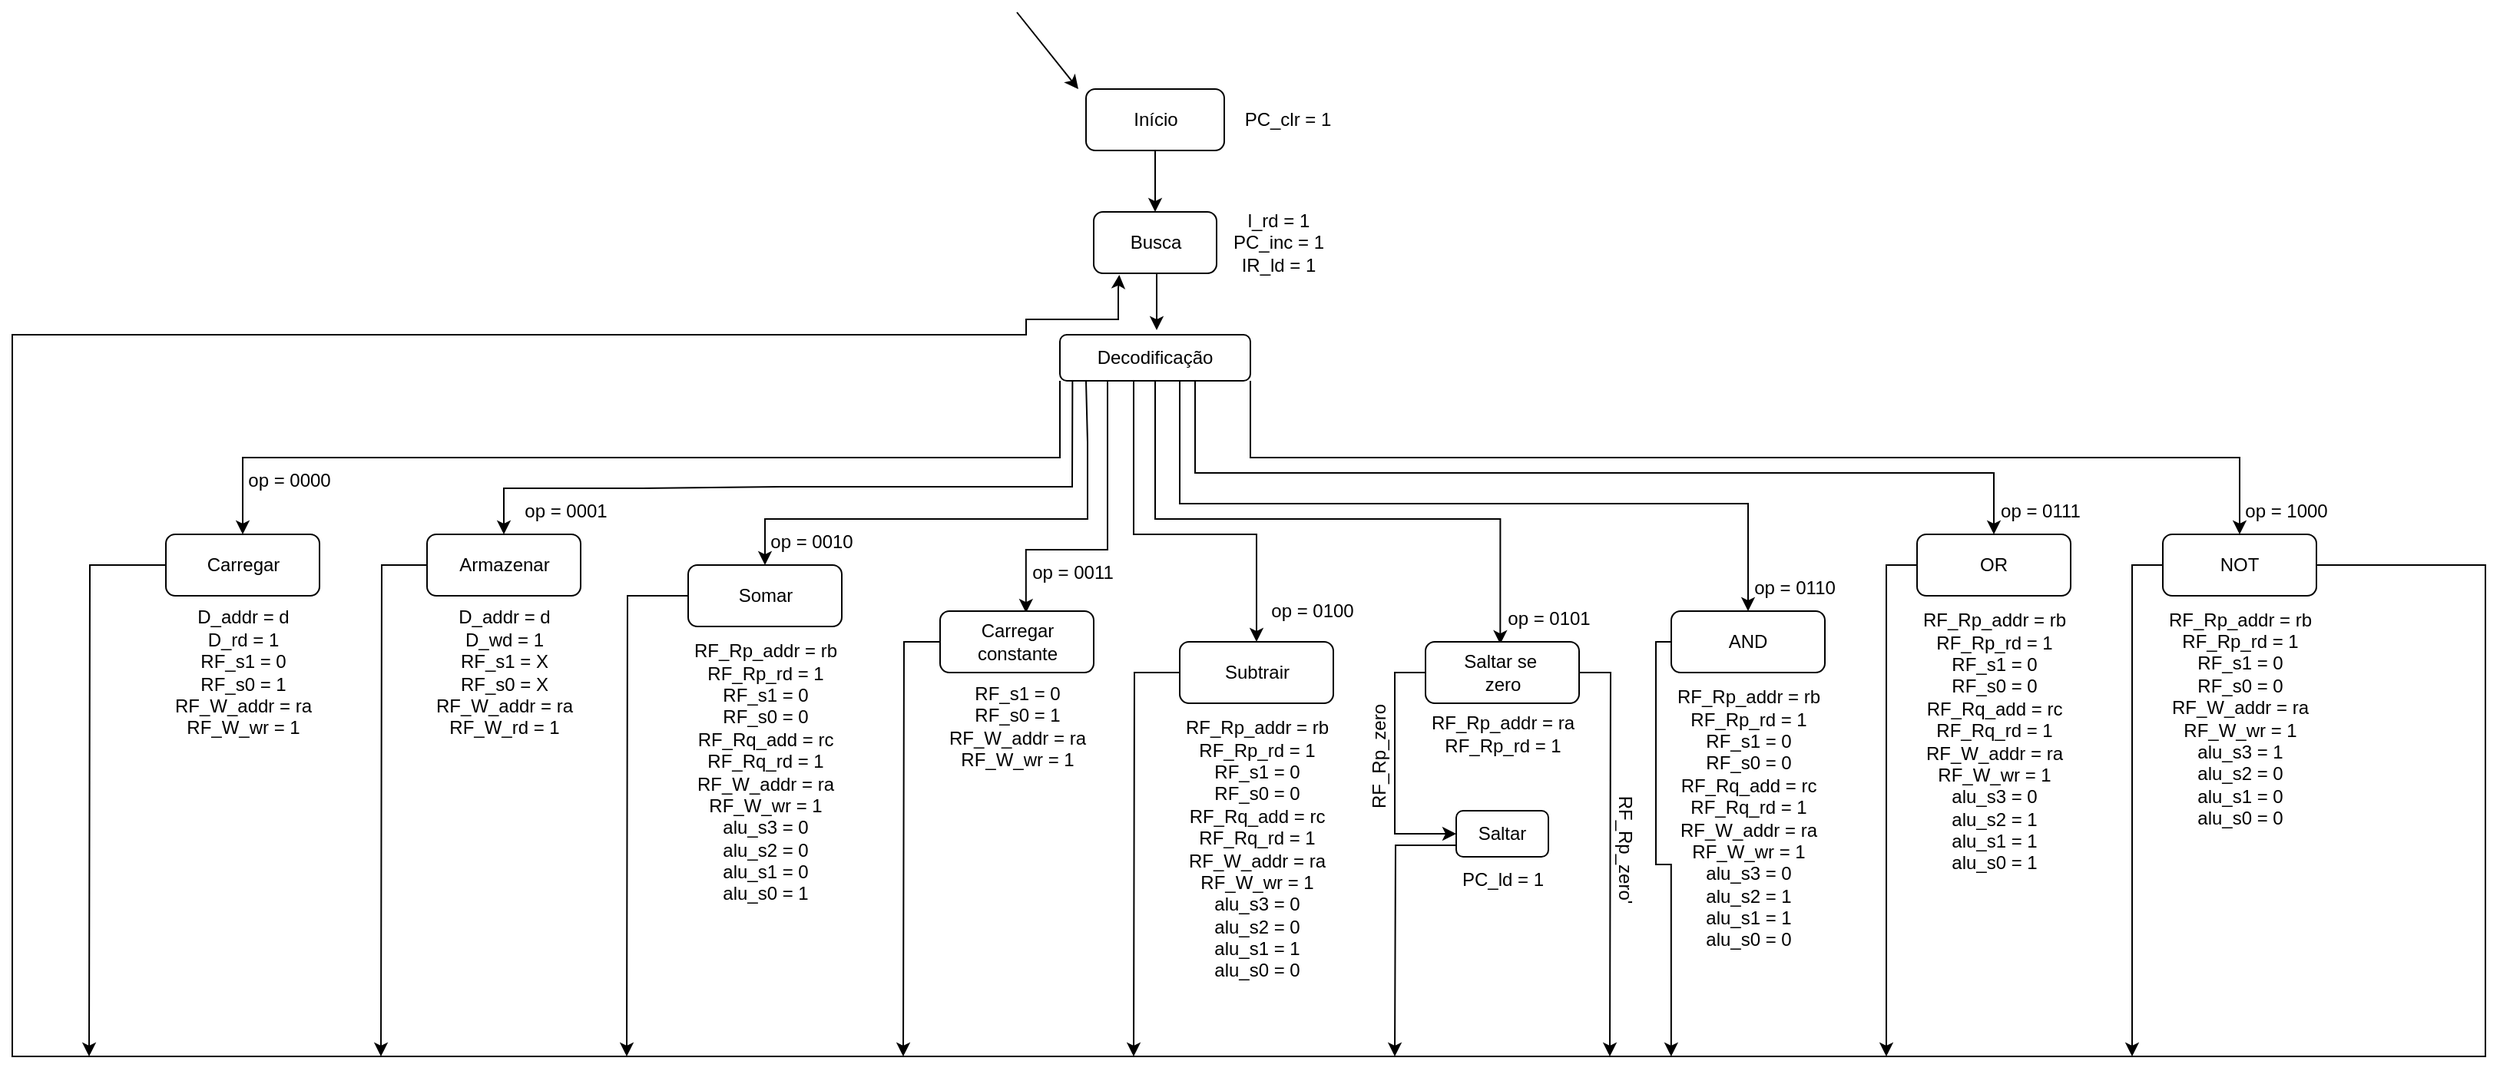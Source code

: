 <mxfile version="21.6.3" type="github">
  <diagram name="Page-1" id="TQiY2bgFi70chmA_Tr3e">
    <mxGraphModel dx="2220" dy="1927" grid="1" gridSize="10" guides="1" tooltips="1" connect="1" arrows="1" fold="1" page="1" pageScale="1" pageWidth="827" pageHeight="1169" math="0" shadow="0">
      <root>
        <mxCell id="0" />
        <mxCell id="1" parent="0" />
        <mxCell id="GypIecGDj1aesdgjWcYJ-8" style="edgeStyle=orthogonalEdgeStyle;rounded=0;orthogonalLoop=1;jettySize=auto;html=1;exitX=0.5;exitY=1;exitDx=0;exitDy=0;entryX=0.5;entryY=0;entryDx=0;entryDy=0;" edge="1" parent="1" source="cVuXxNXlXp5hQWQIQ9WC-1" target="cVuXxNXlXp5hQWQIQ9WC-3">
          <mxGeometry relative="1" as="geometry" />
        </mxCell>
        <mxCell id="cVuXxNXlXp5hQWQIQ9WC-1" value="" style="rounded=1;whiteSpace=wrap;html=1;" parent="1" vertex="1">
          <mxGeometry x="369" y="30" width="90" height="40" as="geometry" />
        </mxCell>
        <mxCell id="cVuXxNXlXp5hQWQIQ9WC-2" value="Início" style="text;html=1;align=center;verticalAlign=middle;resizable=0;points=[];autosize=1;strokeColor=none;fillColor=none;" parent="1" vertex="1">
          <mxGeometry x="389" y="35" width="50" height="30" as="geometry" />
        </mxCell>
        <mxCell id="GypIecGDj1aesdgjWcYJ-9" style="edgeStyle=orthogonalEdgeStyle;rounded=0;orthogonalLoop=1;jettySize=auto;html=1;exitX=0.5;exitY=1;exitDx=0;exitDy=0;entryX=0.51;entryY=-0.1;entryDx=0;entryDy=0;entryPerimeter=0;" edge="1" parent="1" source="cVuXxNXlXp5hQWQIQ9WC-3">
          <mxGeometry relative="1" as="geometry">
            <mxPoint x="415" y="187.0" as="targetPoint" />
          </mxGeometry>
        </mxCell>
        <mxCell id="cVuXxNXlXp5hQWQIQ9WC-3" value="" style="rounded=1;whiteSpace=wrap;html=1;" parent="1" vertex="1">
          <mxGeometry x="374" y="110" width="80" height="40" as="geometry" />
        </mxCell>
        <mxCell id="cVuXxNXlXp5hQWQIQ9WC-4" value="Busca" style="text;html=1;align=center;verticalAlign=middle;resizable=0;points=[];autosize=1;strokeColor=none;fillColor=none;" parent="1" vertex="1">
          <mxGeometry x="384" y="115" width="60" height="30" as="geometry" />
        </mxCell>
        <mxCell id="GypIecGDj1aesdgjWcYJ-10" style="edgeStyle=orthogonalEdgeStyle;rounded=0;orthogonalLoop=1;jettySize=auto;html=1;exitX=0;exitY=1;exitDx=0;exitDy=0;entryX=0.5;entryY=0;entryDx=0;entryDy=0;" edge="1" parent="1" source="cVuXxNXlXp5hQWQIQ9WC-5" target="cVuXxNXlXp5hQWQIQ9WC-7">
          <mxGeometry relative="1" as="geometry" />
        </mxCell>
        <mxCell id="GypIecGDj1aesdgjWcYJ-12" style="edgeStyle=orthogonalEdgeStyle;rounded=0;orthogonalLoop=1;jettySize=auto;html=1;exitX=1;exitY=1;exitDx=0;exitDy=0;entryX=0.5;entryY=0;entryDx=0;entryDy=0;" edge="1" parent="1" source="cVuXxNXlXp5hQWQIQ9WC-5" target="cVuXxNXlXp5hQWQIQ9WC-15">
          <mxGeometry relative="1" as="geometry" />
        </mxCell>
        <mxCell id="GypIecGDj1aesdgjWcYJ-18" style="edgeStyle=orthogonalEdgeStyle;rounded=0;orthogonalLoop=1;jettySize=auto;html=1;exitX=0.25;exitY=1;exitDx=0;exitDy=0;entryX=0.574;entryY=0.028;entryDx=0;entryDy=0;entryPerimeter=0;" edge="1" parent="1" source="cVuXxNXlXp5hQWQIQ9WC-5" target="GypIecGDj1aesdgjWcYJ-1">
          <mxGeometry relative="1" as="geometry">
            <mxPoint x="330" y="330" as="targetPoint" />
            <Array as="points">
              <mxPoint x="383" y="330" />
              <mxPoint x="330" y="330" />
            </Array>
          </mxGeometry>
        </mxCell>
        <mxCell id="GypIecGDj1aesdgjWcYJ-20" style="edgeStyle=orthogonalEdgeStyle;rounded=0;orthogonalLoop=1;jettySize=auto;html=1;exitX=0.5;exitY=1;exitDx=0;exitDy=0;entryX=0.481;entryY=0.038;entryDx=0;entryDy=0;entryPerimeter=0;" edge="1" parent="1" source="cVuXxNXlXp5hQWQIQ9WC-5" target="GypIecGDj1aesdgjWcYJ-3">
          <mxGeometry relative="1" as="geometry">
            <mxPoint x="640" y="310" as="targetPoint" />
            <Array as="points">
              <mxPoint x="414" y="310" />
              <mxPoint x="639" y="310" />
            </Array>
          </mxGeometry>
        </mxCell>
        <mxCell id="GypIecGDj1aesdgjWcYJ-24" style="edgeStyle=orthogonalEdgeStyle;rounded=0;orthogonalLoop=1;jettySize=auto;html=1;exitX=0.75;exitY=1;exitDx=0;exitDy=0;entryX=0.5;entryY=0;entryDx=0;entryDy=0;" edge="1" parent="1" source="cVuXxNXlXp5hQWQIQ9WC-5" target="cVuXxNXlXp5hQWQIQ9WC-14">
          <mxGeometry relative="1" as="geometry">
            <mxPoint x="860" y="300" as="targetPoint" />
            <Array as="points">
              <mxPoint x="440" y="220" />
              <mxPoint x="440" y="280" />
              <mxPoint x="960" y="280" />
            </Array>
          </mxGeometry>
        </mxCell>
        <mxCell id="cVuXxNXlXp5hQWQIQ9WC-5" value="Decodificação" style="rounded=1;whiteSpace=wrap;html=1;" parent="1" vertex="1">
          <mxGeometry x="352" y="190" width="124" height="30" as="geometry" />
        </mxCell>
        <mxCell id="GypIecGDj1aesdgjWcYJ-54" style="edgeStyle=orthogonalEdgeStyle;rounded=0;orthogonalLoop=1;jettySize=auto;html=1;exitX=0;exitY=0.5;exitDx=0;exitDy=0;" edge="1" parent="1" source="cVuXxNXlXp5hQWQIQ9WC-7">
          <mxGeometry relative="1" as="geometry">
            <mxPoint x="-280" y="660" as="targetPoint" />
          </mxGeometry>
        </mxCell>
        <mxCell id="cVuXxNXlXp5hQWQIQ9WC-7" value="" style="rounded=1;whiteSpace=wrap;html=1;" parent="1" vertex="1">
          <mxGeometry x="-230" y="320" width="100" height="40" as="geometry" />
        </mxCell>
        <mxCell id="GypIecGDj1aesdgjWcYJ-55" style="edgeStyle=orthogonalEdgeStyle;rounded=0;orthogonalLoop=1;jettySize=auto;html=1;exitX=0;exitY=0.5;exitDx=0;exitDy=0;" edge="1" parent="1" source="cVuXxNXlXp5hQWQIQ9WC-8">
          <mxGeometry relative="1" as="geometry">
            <mxPoint x="-90" y="660" as="targetPoint" />
          </mxGeometry>
        </mxCell>
        <mxCell id="cVuXxNXlXp5hQWQIQ9WC-8" value="" style="rounded=1;whiteSpace=wrap;html=1;" parent="1" vertex="1">
          <mxGeometry x="-60" y="320" width="100" height="40" as="geometry" />
        </mxCell>
        <mxCell id="GypIecGDj1aesdgjWcYJ-56" style="edgeStyle=orthogonalEdgeStyle;rounded=0;orthogonalLoop=1;jettySize=auto;html=1;exitX=0;exitY=0.5;exitDx=0;exitDy=0;" edge="1" parent="1" source="cVuXxNXlXp5hQWQIQ9WC-9">
          <mxGeometry relative="1" as="geometry">
            <mxPoint x="70" y="660" as="targetPoint" />
          </mxGeometry>
        </mxCell>
        <mxCell id="cVuXxNXlXp5hQWQIQ9WC-9" value="" style="rounded=1;whiteSpace=wrap;html=1;" parent="1" vertex="1">
          <mxGeometry x="110" y="340" width="100" height="40" as="geometry" />
        </mxCell>
        <mxCell id="GypIecGDj1aesdgjWcYJ-57" style="edgeStyle=orthogonalEdgeStyle;rounded=0;orthogonalLoop=1;jettySize=auto;html=1;exitX=0;exitY=0.5;exitDx=0;exitDy=0;" edge="1" parent="1" source="cVuXxNXlXp5hQWQIQ9WC-10">
          <mxGeometry relative="1" as="geometry">
            <mxPoint x="250" y="660" as="targetPoint" />
          </mxGeometry>
        </mxCell>
        <mxCell id="cVuXxNXlXp5hQWQIQ9WC-10" value="" style="rounded=1;whiteSpace=wrap;html=1;" parent="1" vertex="1">
          <mxGeometry x="274" y="370" width="100" height="40" as="geometry" />
        </mxCell>
        <mxCell id="GypIecGDj1aesdgjWcYJ-58" style="edgeStyle=orthogonalEdgeStyle;rounded=0;orthogonalLoop=1;jettySize=auto;html=1;exitX=0;exitY=0.5;exitDx=0;exitDy=0;" edge="1" parent="1" source="cVuXxNXlXp5hQWQIQ9WC-11">
          <mxGeometry relative="1" as="geometry">
            <mxPoint x="400" y="660" as="targetPoint" />
          </mxGeometry>
        </mxCell>
        <mxCell id="cVuXxNXlXp5hQWQIQ9WC-11" value="" style="rounded=1;whiteSpace=wrap;html=1;" parent="1" vertex="1">
          <mxGeometry x="430" y="390" width="100" height="40" as="geometry" />
        </mxCell>
        <mxCell id="GypIecGDj1aesdgjWcYJ-46" style="edgeStyle=orthogonalEdgeStyle;rounded=0;orthogonalLoop=1;jettySize=auto;html=1;exitX=0;exitY=0.5;exitDx=0;exitDy=0;entryX=0;entryY=0.5;entryDx=0;entryDy=0;" edge="1" parent="1" source="cVuXxNXlXp5hQWQIQ9WC-12" target="GypIecGDj1aesdgjWcYJ-45">
          <mxGeometry relative="1" as="geometry">
            <mxPoint x="570" y="530" as="targetPoint" />
            <Array as="points">
              <mxPoint x="570" y="410" />
              <mxPoint x="570" y="515" />
            </Array>
          </mxGeometry>
        </mxCell>
        <mxCell id="GypIecGDj1aesdgjWcYJ-51" style="edgeStyle=orthogonalEdgeStyle;rounded=0;orthogonalLoop=1;jettySize=auto;html=1;exitX=1;exitY=0.5;exitDx=0;exitDy=0;" edge="1" parent="1" source="cVuXxNXlXp5hQWQIQ9WC-12">
          <mxGeometry relative="1" as="geometry">
            <mxPoint x="710" y="660" as="targetPoint" />
          </mxGeometry>
        </mxCell>
        <mxCell id="cVuXxNXlXp5hQWQIQ9WC-12" value="" style="rounded=1;whiteSpace=wrap;html=1;" parent="1" vertex="1">
          <mxGeometry x="590" y="390" width="100" height="40" as="geometry" />
        </mxCell>
        <mxCell id="GypIecGDj1aesdgjWcYJ-59" style="edgeStyle=orthogonalEdgeStyle;rounded=0;orthogonalLoop=1;jettySize=auto;html=1;exitX=0;exitY=0.5;exitDx=0;exitDy=0;" edge="1" parent="1" source="cVuXxNXlXp5hQWQIQ9WC-13">
          <mxGeometry relative="1" as="geometry">
            <mxPoint x="749.931" y="660" as="targetPoint" />
            <Array as="points">
              <mxPoint x="740" y="390" />
              <mxPoint x="740" y="535" />
              <mxPoint x="750" y="535" />
            </Array>
          </mxGeometry>
        </mxCell>
        <mxCell id="cVuXxNXlXp5hQWQIQ9WC-13" value="AND" style="rounded=1;whiteSpace=wrap;html=1;" parent="1" vertex="1">
          <mxGeometry x="750" y="370" width="100" height="40" as="geometry" />
        </mxCell>
        <mxCell id="GypIecGDj1aesdgjWcYJ-60" style="edgeStyle=orthogonalEdgeStyle;rounded=0;orthogonalLoop=1;jettySize=auto;html=1;exitX=0;exitY=0.5;exitDx=0;exitDy=0;" edge="1" parent="1" source="cVuXxNXlXp5hQWQIQ9WC-14">
          <mxGeometry relative="1" as="geometry">
            <mxPoint x="890" y="660" as="targetPoint" />
          </mxGeometry>
        </mxCell>
        <mxCell id="cVuXxNXlXp5hQWQIQ9WC-14" value="OR" style="rounded=1;whiteSpace=wrap;html=1;" parent="1" vertex="1">
          <mxGeometry x="910" y="320" width="100" height="40" as="geometry" />
        </mxCell>
        <mxCell id="GypIecGDj1aesdgjWcYJ-47" style="edgeStyle=orthogonalEdgeStyle;rounded=0;orthogonalLoop=1;jettySize=auto;html=1;exitX=1;exitY=0.5;exitDx=0;exitDy=0;entryX=0.208;entryY=1.025;entryDx=0;entryDy=0;entryPerimeter=0;" edge="1" parent="1" source="cVuXxNXlXp5hQWQIQ9WC-15" target="cVuXxNXlXp5hQWQIQ9WC-3">
          <mxGeometry relative="1" as="geometry">
            <mxPoint x="400" y="160" as="targetPoint" />
            <Array as="points">
              <mxPoint x="1280" y="340" />
              <mxPoint x="1280" y="660" />
              <mxPoint x="-330" y="660" />
              <mxPoint x="-330" y="190" />
              <mxPoint x="330" y="190" />
              <mxPoint x="330" y="180" />
              <mxPoint x="390" y="180" />
              <mxPoint x="390" y="160" />
              <mxPoint x="391" y="160" />
            </Array>
          </mxGeometry>
        </mxCell>
        <mxCell id="GypIecGDj1aesdgjWcYJ-61" style="edgeStyle=orthogonalEdgeStyle;rounded=0;orthogonalLoop=1;jettySize=auto;html=1;exitX=0;exitY=0.5;exitDx=0;exitDy=0;" edge="1" parent="1" source="cVuXxNXlXp5hQWQIQ9WC-15">
          <mxGeometry relative="1" as="geometry">
            <mxPoint x="1050.0" y="660" as="targetPoint" />
          </mxGeometry>
        </mxCell>
        <mxCell id="cVuXxNXlXp5hQWQIQ9WC-15" value="NOT" style="rounded=1;whiteSpace=wrap;html=1;" parent="1" vertex="1">
          <mxGeometry x="1070" y="320" width="100" height="40" as="geometry" />
        </mxCell>
        <mxCell id="cVuXxNXlXp5hQWQIQ9WC-16" value="Carregar" style="text;html=1;align=center;verticalAlign=middle;resizable=0;points=[];autosize=1;strokeColor=none;fillColor=none;" parent="1" vertex="1">
          <mxGeometry x="-215" y="325" width="70" height="30" as="geometry" />
        </mxCell>
        <mxCell id="cVuXxNXlXp5hQWQIQ9WC-17" value="Armazenar" style="text;html=1;align=center;verticalAlign=middle;resizable=0;points=[];autosize=1;strokeColor=none;fillColor=none;" parent="1" vertex="1">
          <mxGeometry x="-50" y="325" width="80" height="30" as="geometry" />
        </mxCell>
        <mxCell id="cVuXxNXlXp5hQWQIQ9WC-18" value="Somar" style="text;html=1;align=center;verticalAlign=middle;resizable=0;points=[];autosize=1;strokeColor=none;fillColor=none;" parent="1" vertex="1">
          <mxGeometry x="130" y="345" width="60" height="30" as="geometry" />
        </mxCell>
        <mxCell id="GypIecGDj1aesdgjWcYJ-1" value="Carregar&lt;br&gt;constante" style="text;html=1;align=center;verticalAlign=middle;resizable=0;points=[];autosize=1;strokeColor=none;fillColor=none;" vertex="1" parent="1">
          <mxGeometry x="284" y="370" width="80" height="40" as="geometry" />
        </mxCell>
        <mxCell id="GypIecGDj1aesdgjWcYJ-2" value="Subtrair" style="text;html=1;align=center;verticalAlign=middle;resizable=0;points=[];autosize=1;strokeColor=none;fillColor=none;" vertex="1" parent="1">
          <mxGeometry x="445" y="395" width="70" height="30" as="geometry" />
        </mxCell>
        <mxCell id="GypIecGDj1aesdgjWcYJ-3" value="Saltar se&amp;nbsp;&lt;br&gt;zero" style="text;html=1;align=center;verticalAlign=middle;resizable=0;points=[];autosize=1;strokeColor=none;fillColor=none;" vertex="1" parent="1">
          <mxGeometry x="605" y="390" width="70" height="40" as="geometry" />
        </mxCell>
        <mxCell id="GypIecGDj1aesdgjWcYJ-5" value="" style="endArrow=classic;html=1;rounded=0;" edge="1" parent="1">
          <mxGeometry width="50" height="50" relative="1" as="geometry">
            <mxPoint x="324" y="-20" as="sourcePoint" />
            <mxPoint x="364" y="30" as="targetPoint" />
          </mxGeometry>
        </mxCell>
        <mxCell id="GypIecGDj1aesdgjWcYJ-13" value="" style="endArrow=classic;html=1;rounded=0;exitX=0.066;exitY=1.032;exitDx=0;exitDy=0;exitPerimeter=0;entryX=0.5;entryY=0;entryDx=0;entryDy=0;" edge="1" parent="1" target="cVuXxNXlXp5hQWQIQ9WC-8">
          <mxGeometry width="50" height="50" relative="1" as="geometry">
            <mxPoint x="360.184" y="220.0" as="sourcePoint" />
            <mxPoint y="300" as="targetPoint" />
            <Array as="points">
              <mxPoint x="360" y="289.04" />
              <mxPoint x="270" y="289" />
              <mxPoint x="170" y="289" />
              <mxPoint x="80" y="290" />
              <mxPoint x="-10" y="290" />
            </Array>
          </mxGeometry>
        </mxCell>
        <mxCell id="GypIecGDj1aesdgjWcYJ-16" value="" style="endArrow=classic;html=1;rounded=0;entryX=0.5;entryY=0;entryDx=0;entryDy=0;" edge="1" parent="1" target="cVuXxNXlXp5hQWQIQ9WC-9">
          <mxGeometry width="50" height="50" relative="1" as="geometry">
            <mxPoint x="369" y="220" as="sourcePoint" />
            <mxPoint x="160" y="310" as="targetPoint" />
            <Array as="points">
              <mxPoint x="370" y="260" />
              <mxPoint x="370" y="290" />
              <mxPoint x="370" y="310" />
              <mxPoint x="320" y="310" />
              <mxPoint x="270" y="310" />
              <mxPoint x="210" y="310" />
              <mxPoint x="180" y="310" />
              <mxPoint x="160" y="310" />
            </Array>
          </mxGeometry>
        </mxCell>
        <mxCell id="GypIecGDj1aesdgjWcYJ-19" value="" style="endArrow=classic;html=1;rounded=0;entryX=0.5;entryY=0;entryDx=0;entryDy=0;" edge="1" parent="1" target="cVuXxNXlXp5hQWQIQ9WC-11">
          <mxGeometry width="50" height="50" relative="1" as="geometry">
            <mxPoint x="400" y="220" as="sourcePoint" />
            <mxPoint x="460" y="330" as="targetPoint" />
            <Array as="points">
              <mxPoint x="400" y="270" />
              <mxPoint x="400" y="290" />
              <mxPoint x="400" y="310" />
              <mxPoint x="400" y="320" />
              <mxPoint x="410" y="320" />
              <mxPoint x="480" y="320" />
            </Array>
          </mxGeometry>
        </mxCell>
        <mxCell id="GypIecGDj1aesdgjWcYJ-22" value="" style="endArrow=classic;html=1;rounded=0;entryX=0.5;entryY=0;entryDx=0;entryDy=0;" edge="1" parent="1" target="cVuXxNXlXp5hQWQIQ9WC-13">
          <mxGeometry width="50" height="50" relative="1" as="geometry">
            <mxPoint x="430" y="220" as="sourcePoint" />
            <mxPoint x="800" y="290" as="targetPoint" />
            <Array as="points">
              <mxPoint x="430" y="260" />
              <mxPoint x="430" y="300" />
              <mxPoint x="610" y="300" />
              <mxPoint x="700" y="300" />
              <mxPoint x="750" y="300" />
              <mxPoint x="780" y="300" />
              <mxPoint x="800" y="300" />
            </Array>
          </mxGeometry>
        </mxCell>
        <mxCell id="GypIecGDj1aesdgjWcYJ-25" value="op = 0000" style="text;html=1;align=center;verticalAlign=middle;resizable=0;points=[];autosize=1;strokeColor=none;fillColor=none;" vertex="1" parent="1">
          <mxGeometry x="-190" y="270" width="80" height="30" as="geometry" />
        </mxCell>
        <mxCell id="GypIecGDj1aesdgjWcYJ-26" value="op = 0001" style="text;html=1;align=center;verticalAlign=middle;resizable=0;points=[];autosize=1;strokeColor=none;fillColor=none;" vertex="1" parent="1">
          <mxGeometry x="-10" y="290" width="80" height="30" as="geometry" />
        </mxCell>
        <mxCell id="GypIecGDj1aesdgjWcYJ-27" value="op = 0010" style="text;html=1;align=center;verticalAlign=middle;resizable=0;points=[];autosize=1;strokeColor=none;fillColor=none;" vertex="1" parent="1">
          <mxGeometry x="150" y="310" width="80" height="30" as="geometry" />
        </mxCell>
        <mxCell id="GypIecGDj1aesdgjWcYJ-28" value="op = 0011" style="text;html=1;align=center;verticalAlign=middle;resizable=0;points=[];autosize=1;strokeColor=none;fillColor=none;" vertex="1" parent="1">
          <mxGeometry x="320" y="330" width="80" height="30" as="geometry" />
        </mxCell>
        <mxCell id="GypIecGDj1aesdgjWcYJ-29" value="op = 0100" style="text;html=1;align=center;verticalAlign=middle;resizable=0;points=[];autosize=1;strokeColor=none;fillColor=none;" vertex="1" parent="1">
          <mxGeometry x="476" y="355" width="80" height="30" as="geometry" />
        </mxCell>
        <mxCell id="GypIecGDj1aesdgjWcYJ-30" value="op = 0101" style="text;html=1;align=center;verticalAlign=middle;resizable=0;points=[];autosize=1;strokeColor=none;fillColor=none;" vertex="1" parent="1">
          <mxGeometry x="630" y="360" width="80" height="30" as="geometry" />
        </mxCell>
        <mxCell id="GypIecGDj1aesdgjWcYJ-31" value="op = 0110" style="text;html=1;align=center;verticalAlign=middle;resizable=0;points=[];autosize=1;strokeColor=none;fillColor=none;" vertex="1" parent="1">
          <mxGeometry x="790" y="340" width="80" height="30" as="geometry" />
        </mxCell>
        <mxCell id="GypIecGDj1aesdgjWcYJ-32" value="op = 0111" style="text;html=1;align=center;verticalAlign=middle;resizable=0;points=[];autosize=1;strokeColor=none;fillColor=none;" vertex="1" parent="1">
          <mxGeometry x="950" y="290" width="80" height="30" as="geometry" />
        </mxCell>
        <mxCell id="GypIecGDj1aesdgjWcYJ-33" value="op = 1000" style="text;html=1;align=center;verticalAlign=middle;resizable=0;points=[];autosize=1;strokeColor=none;fillColor=none;" vertex="1" parent="1">
          <mxGeometry x="1110" y="290" width="80" height="30" as="geometry" />
        </mxCell>
        <mxCell id="GypIecGDj1aesdgjWcYJ-34" value="D_addr = d&lt;br&gt;D_rd = 1&lt;br&gt;RF_s1 = 0&lt;br&gt;RF_s0 = 1&lt;br&gt;RF_W_addr = ra&lt;br&gt;RF_W_wr = 1" style="text;html=1;align=center;verticalAlign=middle;resizable=0;points=[];autosize=1;strokeColor=none;fillColor=none;" vertex="1" parent="1">
          <mxGeometry x="-235" y="360" width="110" height="100" as="geometry" />
        </mxCell>
        <mxCell id="GypIecGDj1aesdgjWcYJ-35" value="D_addr = d&lt;br&gt;D_wd = 1&lt;br&gt;RF_s1 = X&lt;br&gt;RF_s0 = X&lt;br&gt;RF_W_addr = ra&lt;br&gt;RF_W_rd = 1" style="text;html=1;align=center;verticalAlign=middle;resizable=0;points=[];autosize=1;strokeColor=none;fillColor=none;" vertex="1" parent="1">
          <mxGeometry x="-65" y="360" width="110" height="100" as="geometry" />
        </mxCell>
        <mxCell id="GypIecGDj1aesdgjWcYJ-36" value="RF_Rp_addr = rb&lt;br&gt;RF_Rp_rd = 1&lt;br&gt;RF_s1 = 0&lt;br&gt;RF_s0 = 0&lt;br&gt;RF_Rq_add = rc&lt;br&gt;RF_Rq_rd = 1&lt;br&gt;RF_W_addr = ra&lt;br&gt;RF_W_wr = 1&lt;br&gt;alu_s3 = 0&lt;br&gt;alu_s2 = 0&lt;br&gt;alu_s1 = 0&lt;br&gt;alu_s0 = 1" style="text;html=1;align=center;verticalAlign=middle;resizable=0;points=[];autosize=1;strokeColor=none;fillColor=none;" vertex="1" parent="1">
          <mxGeometry x="100" y="380" width="120" height="190" as="geometry" />
        </mxCell>
        <mxCell id="GypIecGDj1aesdgjWcYJ-37" value="RF_s1 = 0&lt;br style=&quot;border-color: var(--border-color);&quot;&gt;RF_s0 = 1&lt;br style=&quot;border-color: var(--border-color);&quot;&gt;RF_W_addr = ra&lt;br style=&quot;border-color: var(--border-color);&quot;&gt;RF_W_wr = 1" style="text;html=1;align=center;verticalAlign=middle;resizable=0;points=[];autosize=1;strokeColor=none;fillColor=none;" vertex="1" parent="1">
          <mxGeometry x="269" y="410" width="110" height="70" as="geometry" />
        </mxCell>
        <mxCell id="GypIecGDj1aesdgjWcYJ-38" value="RF_Rp_addr = rb&lt;br&gt;RF_Rp_rd = 1&lt;br&gt;RF_s1 = 0&lt;br&gt;RF_s0 = 0&lt;br&gt;RF_Rq_add = rc&lt;br&gt;RF_Rq_rd = 1&lt;br&gt;RF_W_addr = ra&lt;br&gt;RF_W_wr = 1&lt;br&gt;alu_s3 = 0&lt;br&gt;alu_s2 = 0&lt;br&gt;alu_s1 = 1&lt;br&gt;alu_s0 = 0" style="text;html=1;align=center;verticalAlign=middle;resizable=0;points=[];autosize=1;strokeColor=none;fillColor=none;" vertex="1" parent="1">
          <mxGeometry x="420" y="430" width="120" height="190" as="geometry" />
        </mxCell>
        <mxCell id="GypIecGDj1aesdgjWcYJ-39" value="RF_Rp_addr = ra&lt;br style=&quot;border-color: var(--border-color);&quot;&gt;RF_Rp_rd = 1" style="text;html=1;align=center;verticalAlign=middle;resizable=0;points=[];autosize=1;strokeColor=none;fillColor=none;" vertex="1" parent="1">
          <mxGeometry x="580" y="430" width="120" height="40" as="geometry" />
        </mxCell>
        <mxCell id="GypIecGDj1aesdgjWcYJ-40" value="RF_Rp_addr = rb&lt;br&gt;RF_Rp_rd = 1&lt;br&gt;RF_s1 = 0&lt;br&gt;RF_s0 = 0&lt;br&gt;RF_Rq_add = rc&lt;br&gt;RF_Rq_rd = 1&lt;br&gt;RF_W_addr = ra&lt;br&gt;RF_W_wr = 1&lt;br&gt;alu_s3 = 0&lt;br&gt;alu_s2 = 1&lt;br&gt;alu_s1 = 1&lt;br&gt;alu_s0 = 0" style="text;html=1;align=center;verticalAlign=middle;resizable=0;points=[];autosize=1;strokeColor=none;fillColor=none;" vertex="1" parent="1">
          <mxGeometry x="740" y="410" width="120" height="190" as="geometry" />
        </mxCell>
        <mxCell id="GypIecGDj1aesdgjWcYJ-41" value="RF_Rp_addr = rb&lt;br&gt;RF_Rp_rd = 1&lt;br&gt;RF_s1 = 0&lt;br&gt;RF_s0 = 0&lt;br&gt;RF_Rq_add = rc&lt;br&gt;RF_Rq_rd = 1&lt;br&gt;RF_W_addr = ra&lt;br&gt;RF_W_wr = 1&lt;br&gt;alu_s3 = 0&lt;br&gt;alu_s2 = 1&lt;br&gt;alu_s1 = 1&lt;br&gt;alu_s0 = 1" style="text;html=1;align=center;verticalAlign=middle;resizable=0;points=[];autosize=1;strokeColor=none;fillColor=none;" vertex="1" parent="1">
          <mxGeometry x="900" y="360" width="120" height="190" as="geometry" />
        </mxCell>
        <mxCell id="GypIecGDj1aesdgjWcYJ-42" value="RF_Rp_addr = rb&lt;br&gt;RF_Rp_rd = 1&lt;br&gt;RF_s1 = 0&lt;br&gt;RF_s0 = 0&lt;br&gt;RF_W_addr = ra&lt;br&gt;RF_W_wr = 1&lt;br&gt;alu_s3 = 1&lt;br&gt;alu_s2 = 0&lt;br&gt;alu_s1 = 0&lt;br&gt;alu_s0 = 0" style="text;html=1;align=center;verticalAlign=middle;resizable=0;points=[];autosize=1;strokeColor=none;fillColor=none;" vertex="1" parent="1">
          <mxGeometry x="1060" y="360" width="120" height="160" as="geometry" />
        </mxCell>
        <mxCell id="GypIecGDj1aesdgjWcYJ-43" value="l_rd = 1&lt;br&gt;PC_inc = 1&lt;br&gt;IR_ld = 1" style="text;html=1;align=center;verticalAlign=middle;resizable=0;points=[];autosize=1;strokeColor=none;fillColor=none;" vertex="1" parent="1">
          <mxGeometry x="454" y="100" width="80" height="60" as="geometry" />
        </mxCell>
        <mxCell id="GypIecGDj1aesdgjWcYJ-44" value="PC_clr = 1" style="text;html=1;align=center;verticalAlign=middle;resizable=0;points=[];autosize=1;strokeColor=none;fillColor=none;" vertex="1" parent="1">
          <mxGeometry x="460" y="35" width="80" height="30" as="geometry" />
        </mxCell>
        <mxCell id="GypIecGDj1aesdgjWcYJ-49" style="edgeStyle=orthogonalEdgeStyle;rounded=0;orthogonalLoop=1;jettySize=auto;html=1;exitX=0;exitY=0.75;exitDx=0;exitDy=0;" edge="1" parent="1" source="GypIecGDj1aesdgjWcYJ-45">
          <mxGeometry relative="1" as="geometry">
            <mxPoint x="570" y="660" as="targetPoint" />
          </mxGeometry>
        </mxCell>
        <mxCell id="GypIecGDj1aesdgjWcYJ-45" value="Saltar" style="rounded=1;whiteSpace=wrap;html=1;" vertex="1" parent="1">
          <mxGeometry x="610" y="500" width="60" height="30" as="geometry" />
        </mxCell>
        <mxCell id="GypIecGDj1aesdgjWcYJ-50" value="PC_ld = 1" style="text;html=1;align=center;verticalAlign=middle;resizable=0;points=[];autosize=1;strokeColor=none;fillColor=none;" vertex="1" parent="1">
          <mxGeometry x="600" y="530" width="80" height="30" as="geometry" />
        </mxCell>
        <mxCell id="GypIecGDj1aesdgjWcYJ-52" value="RF_Rp_zero&#39;" style="text;html=1;align=center;verticalAlign=middle;resizable=0;points=[];autosize=1;strokeColor=none;fillColor=none;rotation=90;" vertex="1" parent="1">
          <mxGeometry x="675" y="510" width="90" height="30" as="geometry" />
        </mxCell>
        <mxCell id="GypIecGDj1aesdgjWcYJ-53" value="RF_Rp_zero" style="text;html=1;align=center;verticalAlign=middle;resizable=0;points=[];autosize=1;strokeColor=none;fillColor=none;rotation=-90;" vertex="1" parent="1">
          <mxGeometry x="515" y="450" width="90" height="30" as="geometry" />
        </mxCell>
      </root>
    </mxGraphModel>
  </diagram>
</mxfile>
